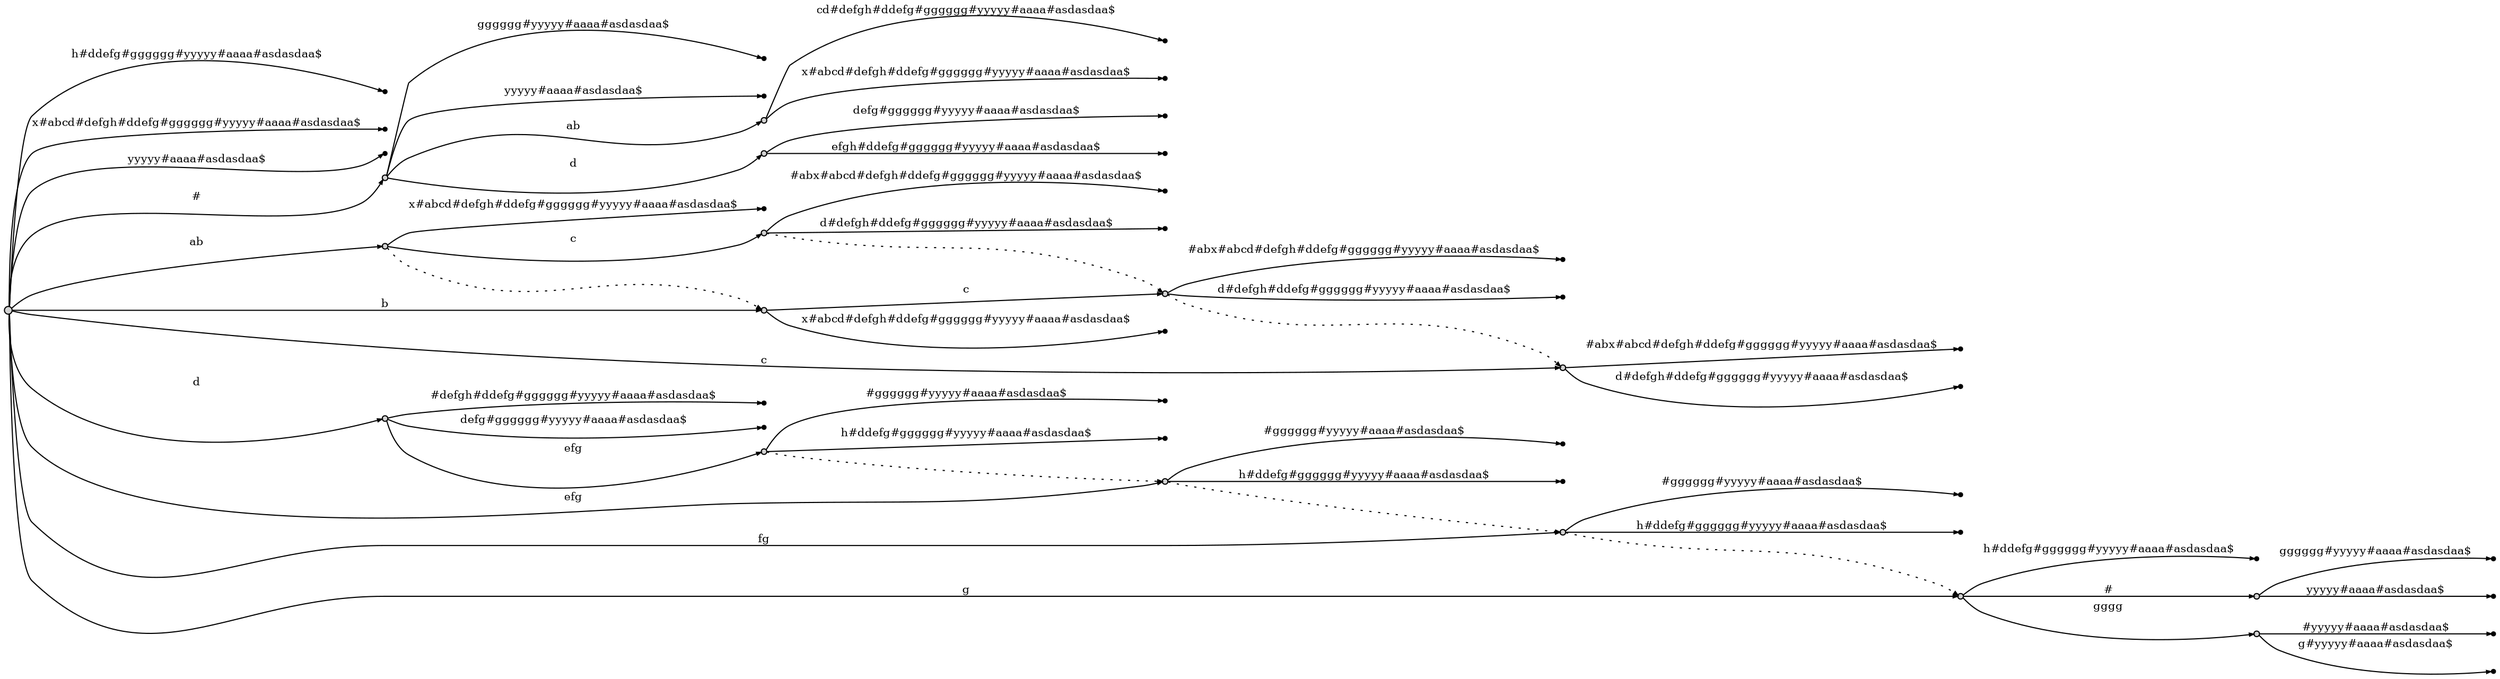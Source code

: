 digraph {
	rankdir = LR;
	edge [arrowsize=0.4,fontsize=10]
	node0 [label="",style=filled,fillcolor=lightgrey,shape=circle,width=.1,height=.1];
//------leaves------
	node11 [label="",shape=point]
	node4 [label="",shape=point]
	node28 [label="",shape=point]
	node20 [label="",shape=point]
	node38 [label="",shape=point]
	node44 [label="",shape=point]
	node1 [label="",shape=point]
	node13 [label="",shape=point]
	node6 [label="",shape=point]
	node2 [label="",shape=point]
	node15 [label="",shape=point]
	node8 [label="",shape=point]
	node3 [label="",shape=point]
	node17 [label="",shape=point]
	node18 [label="",shape=point]
	node29 [label="",shape=point]
	node31 [label="",shape=point]
	node22 [label="",shape=point]
	node33 [label="",shape=point]
	node23 [label="",shape=point]
	node35 [label="",shape=point]
	node24 [label="",shape=point]
	node37 [label="",shape=point]
	node43 [label="",shape=point]
	node41 [label="",shape=point]
	node39 [label="",shape=point]
	node25 [label="",shape=point]
	node26 [label="",shape=point]
	node9 [label="",shape=point]
	node45 [label="",shape=point]
//------internal nodes------
	node19 [label="",style=filled,fillcolor=lightgrey,shape=circle,width=.07,height=.07]
	node10 [label="",style=filled,fillcolor=lightgrey,shape=circle,width=.07,height=.07]
	node27 [label="",style=filled,fillcolor=lightgrey,shape=circle,width=.07,height=.07]
	node5 [label="",style=filled,fillcolor=lightgrey,shape=circle,width=.07,height=.07]
	node12 [label="",style=filled,fillcolor=lightgrey,shape=circle,width=.07,height=.07]
	node7 [label="",style=filled,fillcolor=lightgrey,shape=circle,width=.07,height=.07]
	node14 [label="",style=filled,fillcolor=lightgrey,shape=circle,width=.07,height=.07]
	node16 [label="",style=filled,fillcolor=lightgrey,shape=circle,width=.07,height=.07]
	node21 [label="",style=filled,fillcolor=lightgrey,shape=circle,width=.07,height=.07]
	node30 [label="",style=filled,fillcolor=lightgrey,shape=circle,width=.07,height=.07]
	node32 [label="",style=filled,fillcolor=lightgrey,shape=circle,width=.07,height=.07]
	node34 [label="",style=filled,fillcolor=lightgrey,shape=circle,width=.07,height=.07]
	node36 [label="",style=filled,fillcolor=lightgrey,shape=circle,width=.07,height=.07]
	node42 [label="",style=filled,fillcolor=lightgrey,shape=circle,width=.07,height=.07]
	node40 [label="",style=filled,fillcolor=lightgrey,shape=circle,width=.07,height=.07]
//------edges------
	node0 -> node19 [label="#",weight=3]
	node19 -> node10 [label="ab",weight=3]
	node10 -> node11 [label="cd#defgh#ddefg#gggggg#yyyyy#aaaa#asdasdaa$",weight=3]
	node10 -> node4 [label="x#abcd#defgh#ddefg#gggggg#yyyyy#aaaa#asdasdaa$",weight=3]
	node19 -> node27 [label="d",weight=3]
	node27 -> node28 [label="defg#gggggg#yyyyy#aaaa#asdasdaa$",weight=3]
	node27 -> node20 [label="efgh#ddefg#gggggg#yyyyy#aaaa#asdasdaa$",weight=3]
	node19 -> node38 [label="gggggg#yyyyy#aaaa#asdasdaa$",weight=3]
	node19 -> node44 [label="yyyyy#aaaa#asdasdaa$",weight=3]
	node0 -> node5 [label="ab",weight=3]
	node5 -> node12 [label="c",weight=3]
	node12 -> node1 [label="#abx#abcd#defgh#ddefg#gggggg#yyyyy#aaaa#asdasdaa$",weight=3]
	node12 -> node13 [label="d#defgh#ddefg#gggggg#yyyyy#aaaa#asdasdaa$",weight=3]
	node5 -> node6 [label="x#abcd#defgh#ddefg#gggggg#yyyyy#aaaa#asdasdaa$",weight=3]
	node0 -> node7 [label="b",weight=3]
	node7 -> node14 [label="c",weight=3]
	node14 -> node2 [label="#abx#abcd#defgh#ddefg#gggggg#yyyyy#aaaa#asdasdaa$",weight=3]
	node14 -> node15 [label="d#defgh#ddefg#gggggg#yyyyy#aaaa#asdasdaa$",weight=3]
	node7 -> node8 [label="x#abcd#defgh#ddefg#gggggg#yyyyy#aaaa#asdasdaa$",weight=3]
	node0 -> node16 [label="c",weight=3]
	node16 -> node3 [label="#abx#abcd#defgh#ddefg#gggggg#yyyyy#aaaa#asdasdaa$",weight=3]
	node16 -> node17 [label="d#defgh#ddefg#gggggg#yyyyy#aaaa#asdasdaa$",weight=3]
	node0 -> node21 [label="d",weight=3]
	node21 -> node18 [label="#defgh#ddefg#gggggg#yyyyy#aaaa#asdasdaa$",weight=3]
	node21 -> node29 [label="defg#gggggg#yyyyy#aaaa#asdasdaa$",weight=3]
	node21 -> node30 [label="efg",weight=3]
	node30 -> node31 [label="#gggggg#yyyyy#aaaa#asdasdaa$",weight=3]
	node30 -> node22 [label="h#ddefg#gggggg#yyyyy#aaaa#asdasdaa$",weight=3]
	node0 -> node32 [label="efg",weight=3]
	node32 -> node33 [label="#gggggg#yyyyy#aaaa#asdasdaa$",weight=3]
	node32 -> node23 [label="h#ddefg#gggggg#yyyyy#aaaa#asdasdaa$",weight=3]
	node0 -> node34 [label="fg",weight=3]
	node34 -> node35 [label="#gggggg#yyyyy#aaaa#asdasdaa$",weight=3]
	node34 -> node24 [label="h#ddefg#gggggg#yyyyy#aaaa#asdasdaa$",weight=3]
	node0 -> node36 [label="g",weight=3]
	node36 -> node42 [label="#",weight=3]
	node42 -> node37 [label="gggggg#yyyyy#aaaa#asdasdaa$",weight=3]
	node42 -> node43 [label="yyyyy#aaaa#asdasdaa$",weight=3]
	node36 -> node40 [label="gggg",weight=3]
	node40 -> node41 [label="#yyyyy#aaaa#asdasdaa$",weight=3]
	node40 -> node39 [label="g#yyyyy#aaaa#asdasdaa$",weight=3]
	node36 -> node25 [label="h#ddefg#gggggg#yyyyy#aaaa#asdasdaa$",weight=3]
	node0 -> node26 [label="h#ddefg#gggggg#yyyyy#aaaa#asdasdaa$",weight=3]
	node0 -> node9 [label="x#abcd#defgh#ddefg#gggggg#yyyyy#aaaa#asdasdaa$",weight=3]
	node0 -> node45 [label="yyyyy#aaaa#asdasdaa$",weight=3]
//------suffix links------
	node5 -> node7 [label="",weight=1,style=dotted]
	node12 -> node14 [label="",weight=1,style=dotted]
	node14 -> node16 [label="",weight=1,style=dotted]
	node30 -> node32 [label="",weight=1,style=dotted]
	node32 -> node34 [label="",weight=1,style=dotted]
	node34 -> node36 [label="",weight=1,style=dotted]
}
